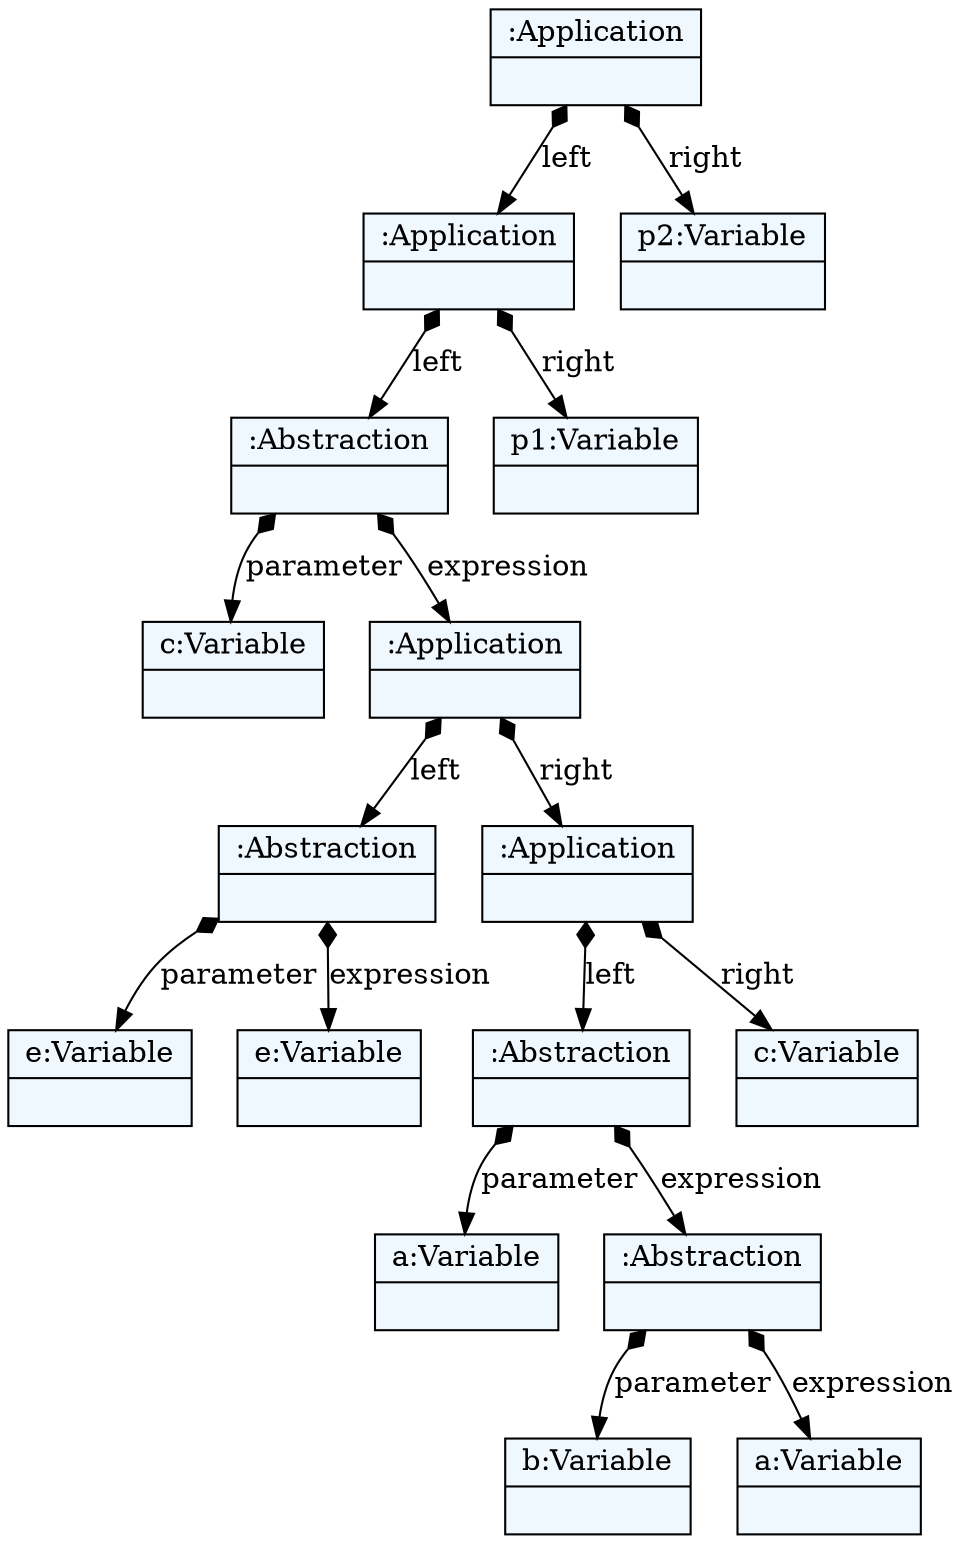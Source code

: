 
    digraph textX {
    fontname = "Bitstream Vera Sans"
    fontsize = 8
    node[
        shape=record,
        style=filled,
        fillcolor=aliceblue
    ]
    nodesep = 0.3
    edge[dir=black,arrowtail=empty]


2133899139336 -> 2133896839368 [label="left" arrowtail=diamond dir=both]
2133896839368 -> 2133899165320 [label="left" arrowtail=diamond dir=both]
2133899165320 -> 2133908468808 [label="parameter" arrowtail=diamond dir=both]
2133908468808[label="{c:Variable|}"]
2133899165320 -> 2133899235720 [label="expression" arrowtail=diamond dir=both]
2133899235720 -> 2133907810632 [label="left" arrowtail=diamond dir=both]
2133907810632 -> 2133908172424 [label="parameter" arrowtail=diamond dir=both]
2133908172424[label="{e:Variable|}"]
2133907810632 -> 2133899189704 [label="expression" arrowtail=diamond dir=both]
2133899189704[label="{e:Variable|}"]
2133907810632[label="{:Abstraction|}"]
2133899235720 -> 2133908800712 [label="right" arrowtail=diamond dir=both]
2133908800712 -> 2133909044104 [label="left" arrowtail=diamond dir=both]
2133909044104 -> 2133909044744 [label="parameter" arrowtail=diamond dir=both]
2133909044744[label="{a:Variable|}"]
2133909044104 -> 2133909044296 [label="expression" arrowtail=diamond dir=both]
2133909044296 -> 2133909045192 [label="parameter" arrowtail=diamond dir=both]
2133909045192[label="{b:Variable|}"]
2133909044296 -> 2133909043272 [label="expression" arrowtail=diamond dir=both]
2133909043272[label="{a:Variable|}"]
2133909044296[label="{:Abstraction|}"]
2133909044104[label="{:Abstraction|}"]
2133908800712 -> 2133908802888 [label="right" arrowtail=diamond dir=both]
2133908802888[label="{c:Variable|}"]
2133908800712[label="{:Application|}"]
2133899235720[label="{:Application|}"]
2133899165320[label="{:Abstraction|}"]
2133896839368 -> 2133910986184 [label="right" arrowtail=diamond dir=both]
2133910986184[label="{p1:Variable|}"]
2133896839368[label="{:Application|}"]
2133899139336 -> 2133910198344 [label="right" arrowtail=diamond dir=both]
2133910198344[label="{p2:Variable|}"]
2133899139336[label="{:Application|}"]

}
